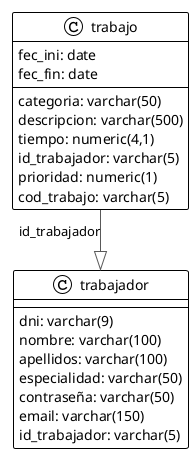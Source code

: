 @startuml

!theme plain
top to bottom direction
skinparam linetype ortho

class trabajador {
   dni: varchar(9)
   nombre: varchar(100)
   apellidos: varchar(100)
   especialidad: varchar(50)
   contraseña: varchar(50)
   email: varchar(150)
   id_trabajador: varchar(5)
}
class trabajo {
   categoria: varchar(50)
   descripcion: varchar(500)
   fec_ini: date
   fec_fin: date
   tiempo: numeric(4,1)
   id_trabajador: varchar(5)
   prioridad: numeric(1)
   cod_trabajo: varchar(5)
}

trabajo     -[#595959,plain]-^  trabajador : "id_trabajador"
@enduml
